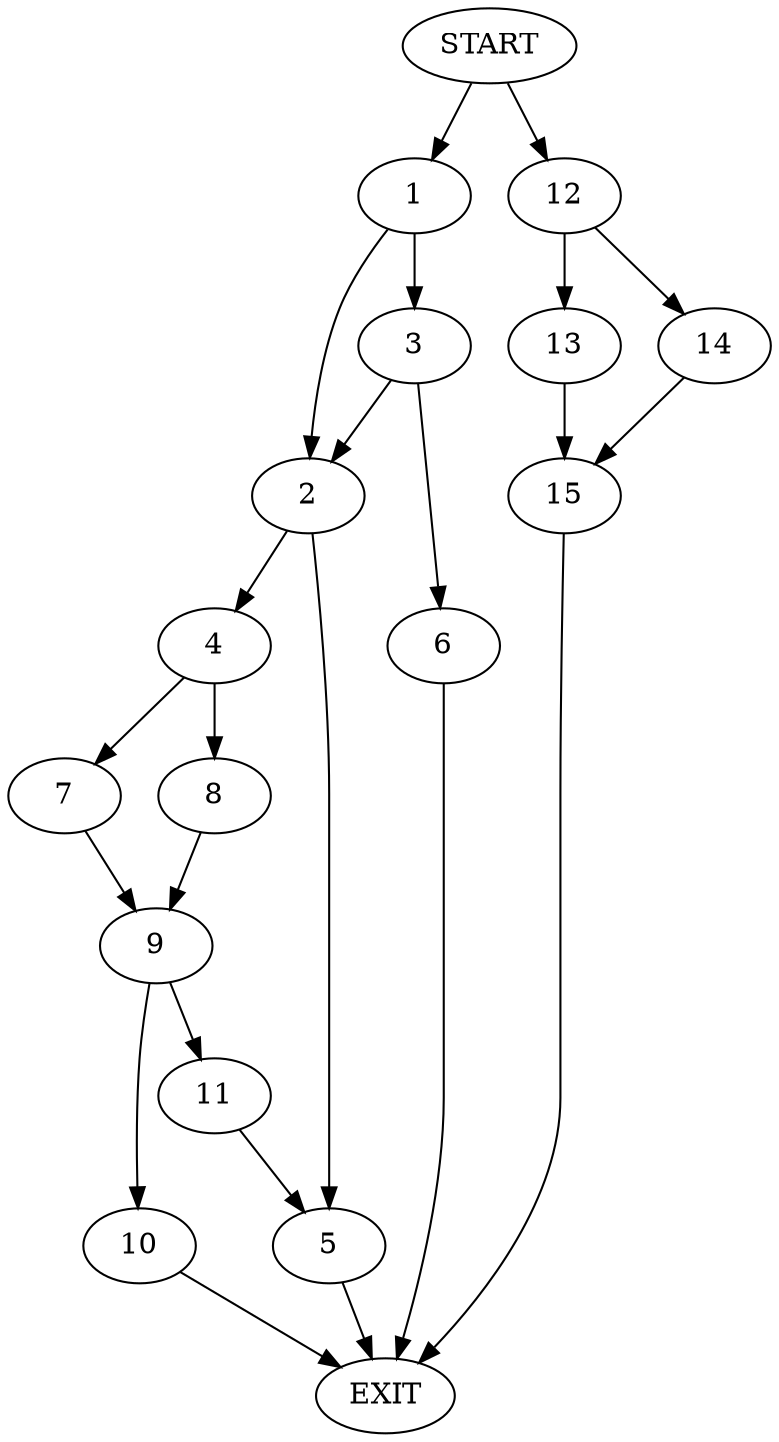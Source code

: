 digraph {
0 [label="START"]
16 [label="EXIT"]
0 -> 1
1 -> 2
1 -> 3
2 -> 4
2 -> 5
3 -> 2
3 -> 6
6 -> 16
5 -> 16
4 -> 7
4 -> 8
8 -> 9
7 -> 9
9 -> 10
9 -> 11
10 -> 16
11 -> 5
0 -> 12
12 -> 13
12 -> 14
14 -> 15
13 -> 15
15 -> 16
}
